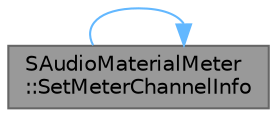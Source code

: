 digraph "SAudioMaterialMeter::SetMeterChannelInfo"
{
 // INTERACTIVE_SVG=YES
 // LATEX_PDF_SIZE
  bgcolor="transparent";
  edge [fontname=Helvetica,fontsize=10,labelfontname=Helvetica,labelfontsize=10];
  node [fontname=Helvetica,fontsize=10,shape=box,height=0.2,width=0.4];
  rankdir="LR";
  Node1 [id="Node000001",label="SAudioMaterialMeter\l::SetMeterChannelInfo",height=0.2,width=0.4,color="gray40", fillcolor="grey60", style="filled", fontcolor="black",tooltip="Set the MeterChannelInfo attribute."];
  Node1 -> Node1 [id="edge1_Node000001_Node000001",color="steelblue1",style="solid",tooltip=" "];
}
